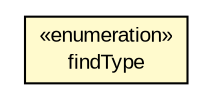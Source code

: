 #!/usr/local/bin/dot
#
# Class diagram 
# Generated by UMLGraph version R5_6-24-gf6e263 (http://www.umlgraph.org/)
#

digraph G {
	edge [fontname="arial",fontsize=10,labelfontname="arial",labelfontsize=10];
	node [fontname="arial",fontsize=10,shape=plaintext];
	nodesep=0.25;
	ranksep=0.5;
	// org.miloss.fgsms.discovery.UDDIDiscovery.findType
	c1173753 [label=<<table title="org.miloss.fgsms.discovery.UDDIDiscovery.findType" border="0" cellborder="1" cellspacing="0" cellpadding="2" port="p" bgcolor="lemonChiffon" href="./UDDIDiscovery.findType.html">
		<tr><td><table border="0" cellspacing="0" cellpadding="1">
<tr><td align="center" balign="center"> &#171;enumeration&#187; </td></tr>
<tr><td align="center" balign="center"> findType </td></tr>
		</table></td></tr>
		</table>>, URL="./UDDIDiscovery.findType.html", fontname="arial", fontcolor="black", fontsize=10.0];
}

